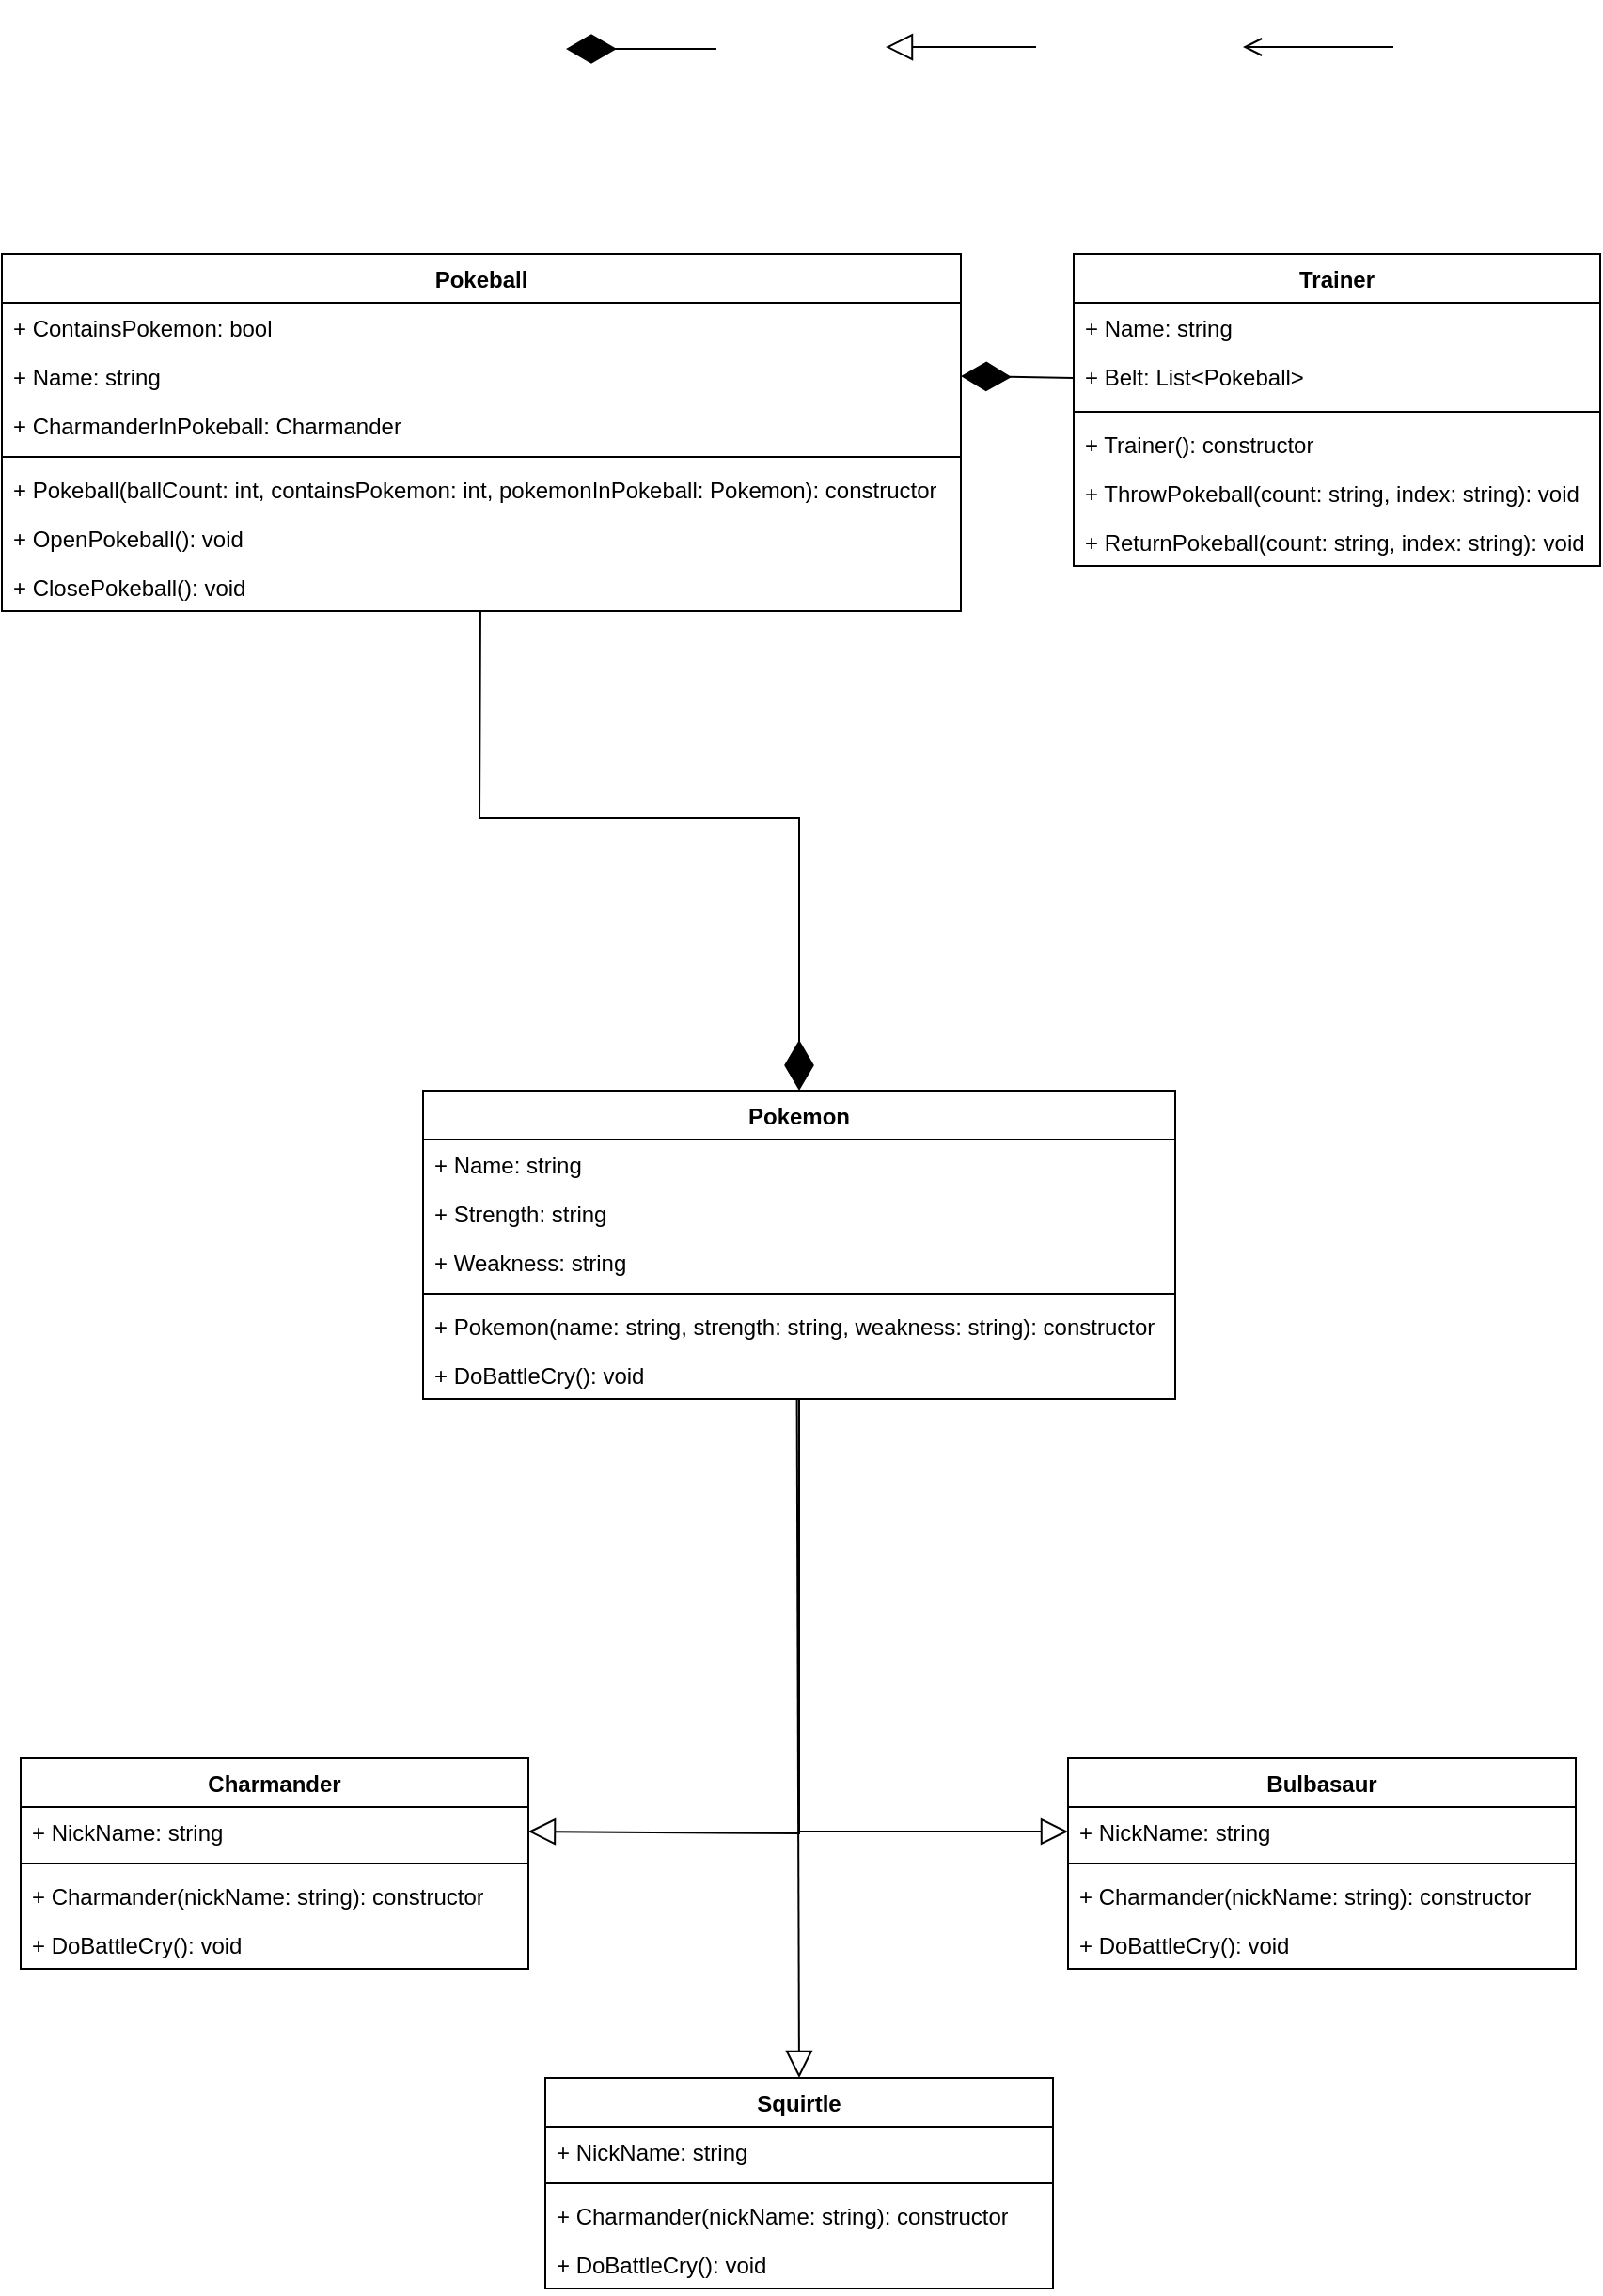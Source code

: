 <mxfile version="26.2.15">
  <diagram name="Page-1" id="kyZQNNxcH7qPZ4VOgdJR">
    <mxGraphModel dx="2492" dy="889" grid="1" gridSize="10" guides="1" tooltips="1" connect="1" arrows="1" fold="1" page="1" pageScale="1" pageWidth="827" pageHeight="1169" math="0" shadow="0">
      <root>
        <mxCell id="0" />
        <mxCell id="1" parent="0" />
        <mxCell id="ttjxa2PPNpsRS-e89n8_-1" value="" style="endArrow=diamondThin;endFill=1;endSize=24;html=1;rounded=0;exitX=0;exitY=0.5;exitDx=0;exitDy=0;entryX=1;entryY=0.5;entryDx=0;entryDy=0;" parent="1" edge="1">
          <mxGeometry width="160" relative="1" as="geometry">
            <mxPoint x="370" y="31" as="sourcePoint" />
            <mxPoint x="290" y="31" as="targetPoint" />
          </mxGeometry>
        </mxCell>
        <mxCell id="ttjxa2PPNpsRS-e89n8_-3" value="" style="endArrow=block;endFill=0;endSize=12;html=1;rounded=0;exitX=0;exitY=0.5;exitDx=0;exitDy=0;entryX=1;entryY=0.5;entryDx=0;entryDy=0;" parent="1" edge="1">
          <mxGeometry width="160" relative="1" as="geometry">
            <mxPoint x="540" y="30.0" as="sourcePoint" />
            <mxPoint x="460" y="30.02" as="targetPoint" />
          </mxGeometry>
        </mxCell>
        <mxCell id="dCA4v8sNwDL7ZRa2vp4m-9" value="Trainer" style="swimlane;fontStyle=1;align=center;verticalAlign=top;childLayout=stackLayout;horizontal=1;startSize=26;horizontalStack=0;resizeParent=1;resizeParentMax=0;resizeLast=0;collapsible=1;marginBottom=0;whiteSpace=wrap;html=1;" parent="1" vertex="1">
          <mxGeometry x="560" y="140" width="280" height="166" as="geometry" />
        </mxCell>
        <mxCell id="dCA4v8sNwDL7ZRa2vp4m-10" value="+ Name: string" style="text;strokeColor=none;fillColor=none;align=left;verticalAlign=top;spacingLeft=4;spacingRight=4;overflow=hidden;rotatable=0;points=[[0,0.5],[1,0.5]];portConstraint=eastwest;whiteSpace=wrap;html=1;" parent="dCA4v8sNwDL7ZRa2vp4m-9" vertex="1">
          <mxGeometry y="26" width="280" height="26" as="geometry" />
        </mxCell>
        <mxCell id="dCA4v8sNwDL7ZRa2vp4m-13" value="+ Belt: List&amp;lt;Pokeball&amp;gt;" style="text;strokeColor=none;fillColor=none;align=left;verticalAlign=top;spacingLeft=4;spacingRight=4;overflow=hidden;rotatable=0;points=[[0,0.5],[1,0.5]];portConstraint=eastwest;whiteSpace=wrap;html=1;" parent="dCA4v8sNwDL7ZRa2vp4m-9" vertex="1">
          <mxGeometry y="52" width="280" height="28" as="geometry" />
        </mxCell>
        <mxCell id="dCA4v8sNwDL7ZRa2vp4m-11" value="" style="line;strokeWidth=1;fillColor=none;align=left;verticalAlign=middle;spacingTop=-1;spacingLeft=3;spacingRight=3;rotatable=0;labelPosition=right;points=[];portConstraint=eastwest;strokeColor=inherit;" parent="dCA4v8sNwDL7ZRa2vp4m-9" vertex="1">
          <mxGeometry y="80" width="280" height="8" as="geometry" />
        </mxCell>
        <mxCell id="dCA4v8sNwDL7ZRa2vp4m-12" value="+ Trainer(): constructor" style="text;strokeColor=none;fillColor=none;align=left;verticalAlign=top;spacingLeft=4;spacingRight=4;overflow=hidden;rotatable=0;points=[[0,0.5],[1,0.5]];portConstraint=eastwest;whiteSpace=wrap;html=1;" parent="dCA4v8sNwDL7ZRa2vp4m-9" vertex="1">
          <mxGeometry y="88" width="280" height="26" as="geometry" />
        </mxCell>
        <mxCell id="dCA4v8sNwDL7ZRa2vp4m-20" value="+ ThrowPokeball(count: string, index: string): void" style="text;strokeColor=none;fillColor=none;align=left;verticalAlign=top;spacingLeft=4;spacingRight=4;overflow=hidden;rotatable=0;points=[[0,0.5],[1,0.5]];portConstraint=eastwest;whiteSpace=wrap;html=1;" parent="dCA4v8sNwDL7ZRa2vp4m-9" vertex="1">
          <mxGeometry y="114" width="280" height="26" as="geometry" />
        </mxCell>
        <mxCell id="VxnnX8TcJplkyzklIBSt-2" value="+ ReturnPokeball(count: string, index: string): void" style="text;strokeColor=none;fillColor=none;align=left;verticalAlign=top;spacingLeft=4;spacingRight=4;overflow=hidden;rotatable=0;points=[[0,0.5],[1,0.5]];portConstraint=eastwest;whiteSpace=wrap;html=1;" parent="dCA4v8sNwDL7ZRa2vp4m-9" vertex="1">
          <mxGeometry y="140" width="280" height="26" as="geometry" />
        </mxCell>
        <mxCell id="dCA4v8sNwDL7ZRa2vp4m-25" value="Pokeball" style="swimlane;fontStyle=1;align=center;verticalAlign=top;childLayout=stackLayout;horizontal=1;startSize=26;horizontalStack=0;resizeParent=1;resizeParentMax=0;resizeLast=0;collapsible=1;marginBottom=0;whiteSpace=wrap;html=1;" parent="1" vertex="1">
          <mxGeometry x="-10" y="140" width="510" height="190" as="geometry" />
        </mxCell>
        <mxCell id="dCA4v8sNwDL7ZRa2vp4m-26" value="+ ContainsPokemon: bool" style="text;strokeColor=none;fillColor=none;align=left;verticalAlign=top;spacingLeft=4;spacingRight=4;overflow=hidden;rotatable=0;points=[[0,0.5],[1,0.5]];portConstraint=eastwest;whiteSpace=wrap;html=1;" parent="dCA4v8sNwDL7ZRa2vp4m-25" vertex="1">
          <mxGeometry y="26" width="510" height="26" as="geometry" />
        </mxCell>
        <mxCell id="dCA4v8sNwDL7ZRa2vp4m-29" value="+ Name: string" style="text;strokeColor=none;fillColor=none;align=left;verticalAlign=top;spacingLeft=4;spacingRight=4;overflow=hidden;rotatable=0;points=[[0,0.5],[1,0.5]];portConstraint=eastwest;whiteSpace=wrap;html=1;" parent="dCA4v8sNwDL7ZRa2vp4m-25" vertex="1">
          <mxGeometry y="52" width="510" height="26" as="geometry" />
        </mxCell>
        <mxCell id="dCA4v8sNwDL7ZRa2vp4m-30" value="+ CharmanderInPokeball: Charmander" style="text;strokeColor=none;fillColor=none;align=left;verticalAlign=top;spacingLeft=4;spacingRight=4;overflow=hidden;rotatable=0;points=[[0,0.5],[1,0.5]];portConstraint=eastwest;whiteSpace=wrap;html=1;" parent="dCA4v8sNwDL7ZRa2vp4m-25" vertex="1">
          <mxGeometry y="78" width="510" height="26" as="geometry" />
        </mxCell>
        <mxCell id="dCA4v8sNwDL7ZRa2vp4m-27" value="" style="line;strokeWidth=1;fillColor=none;align=left;verticalAlign=middle;spacingTop=-1;spacingLeft=3;spacingRight=3;rotatable=0;labelPosition=right;points=[];portConstraint=eastwest;strokeColor=inherit;" parent="dCA4v8sNwDL7ZRa2vp4m-25" vertex="1">
          <mxGeometry y="104" width="510" height="8" as="geometry" />
        </mxCell>
        <mxCell id="dCA4v8sNwDL7ZRa2vp4m-28" value="+ Pokeball(ballCount: int, containsPokemon: int, pokemonInPokeball: Pokemon): constructor" style="text;strokeColor=none;fillColor=none;align=left;verticalAlign=top;spacingLeft=4;spacingRight=4;overflow=hidden;rotatable=0;points=[[0,0.5],[1,0.5]];portConstraint=eastwest;whiteSpace=wrap;html=1;" parent="dCA4v8sNwDL7ZRa2vp4m-25" vertex="1">
          <mxGeometry y="112" width="510" height="26" as="geometry" />
        </mxCell>
        <mxCell id="dCA4v8sNwDL7ZRa2vp4m-31" value="+ OpenPokeball(): void" style="text;strokeColor=none;fillColor=none;align=left;verticalAlign=top;spacingLeft=4;spacingRight=4;overflow=hidden;rotatable=0;points=[[0,0.5],[1,0.5]];portConstraint=eastwest;whiteSpace=wrap;html=1;" parent="dCA4v8sNwDL7ZRa2vp4m-25" vertex="1">
          <mxGeometry y="138" width="510" height="26" as="geometry" />
        </mxCell>
        <mxCell id="VxnnX8TcJplkyzklIBSt-1" value="+ ClosePokeball(): void" style="text;strokeColor=none;fillColor=none;align=left;verticalAlign=top;spacingLeft=4;spacingRight=4;overflow=hidden;rotatable=0;points=[[0,0.5],[1,0.5]];portConstraint=eastwest;whiteSpace=wrap;html=1;" parent="dCA4v8sNwDL7ZRa2vp4m-25" vertex="1">
          <mxGeometry y="164" width="510" height="26" as="geometry" />
        </mxCell>
        <mxCell id="dCA4v8sNwDL7ZRa2vp4m-38" value="Charmander" style="swimlane;fontStyle=1;align=center;verticalAlign=top;childLayout=stackLayout;horizontal=1;startSize=26;horizontalStack=0;resizeParent=1;resizeParentMax=0;resizeLast=0;collapsible=1;marginBottom=0;whiteSpace=wrap;html=1;" parent="1" vertex="1">
          <mxGeometry y="940" width="270" height="112" as="geometry" />
        </mxCell>
        <mxCell id="dCA4v8sNwDL7ZRa2vp4m-39" value="+ NickName: string" style="text;strokeColor=none;fillColor=none;align=left;verticalAlign=top;spacingLeft=4;spacingRight=4;overflow=hidden;rotatable=0;points=[[0,0.5],[1,0.5]];portConstraint=eastwest;whiteSpace=wrap;html=1;" parent="dCA4v8sNwDL7ZRa2vp4m-38" vertex="1">
          <mxGeometry y="26" width="270" height="26" as="geometry" />
        </mxCell>
        <mxCell id="dCA4v8sNwDL7ZRa2vp4m-40" value="" style="line;strokeWidth=1;fillColor=none;align=left;verticalAlign=middle;spacingTop=-1;spacingLeft=3;spacingRight=3;rotatable=0;labelPosition=right;points=[];portConstraint=eastwest;strokeColor=inherit;" parent="dCA4v8sNwDL7ZRa2vp4m-38" vertex="1">
          <mxGeometry y="52" width="270" height="8" as="geometry" />
        </mxCell>
        <mxCell id="dCA4v8sNwDL7ZRa2vp4m-41" value="+ Charmander(nickName: string): constructor" style="text;strokeColor=none;fillColor=none;align=left;verticalAlign=top;spacingLeft=4;spacingRight=4;overflow=hidden;rotatable=0;points=[[0,0.5],[1,0.5]];portConstraint=eastwest;whiteSpace=wrap;html=1;" parent="dCA4v8sNwDL7ZRa2vp4m-38" vertex="1">
          <mxGeometry y="60" width="270" height="26" as="geometry" />
        </mxCell>
        <mxCell id="dCA4v8sNwDL7ZRa2vp4m-44" value="+ DoBattleCry(): void" style="text;strokeColor=none;fillColor=none;align=left;verticalAlign=top;spacingLeft=4;spacingRight=4;overflow=hidden;rotatable=0;points=[[0,0.5],[1,0.5]];portConstraint=eastwest;whiteSpace=wrap;html=1;" parent="dCA4v8sNwDL7ZRa2vp4m-38" vertex="1">
          <mxGeometry y="86" width="270" height="26" as="geometry" />
        </mxCell>
        <mxCell id="VxnnX8TcJplkyzklIBSt-5" value="" style="endArrow=diamondThin;endFill=1;endSize=24;html=1;rounded=0;entryX=0.5;entryY=0;entryDx=0;entryDy=0;exitX=0.499;exitY=1;exitDx=0;exitDy=0;exitPerimeter=0;" parent="1" source="VxnnX8TcJplkyzklIBSt-1" target="Jbp9__uf-buc5pQQ3XPe-1" edge="1">
          <mxGeometry width="160" relative="1" as="geometry">
            <mxPoint x="290" y="360" as="sourcePoint" />
            <mxPoint x="200" y="745" as="targetPoint" />
            <Array as="points">
              <mxPoint x="244" y="440" />
              <mxPoint x="414" y="440" />
            </Array>
          </mxGeometry>
        </mxCell>
        <mxCell id="VxnnX8TcJplkyzklIBSt-6" value="" style="endArrow=diamondThin;endFill=1;endSize=24;html=1;rounded=0;exitX=0;exitY=0.5;exitDx=0;exitDy=0;entryX=1;entryY=0.5;entryDx=0;entryDy=0;" parent="1" source="dCA4v8sNwDL7ZRa2vp4m-13" target="dCA4v8sNwDL7ZRa2vp4m-29" edge="1">
          <mxGeometry width="160" relative="1" as="geometry">
            <mxPoint x="370" y="50" as="sourcePoint" />
            <mxPoint x="290" y="50" as="targetPoint" />
          </mxGeometry>
        </mxCell>
        <mxCell id="Jbp9__uf-buc5pQQ3XPe-1" value="Pokemon" style="swimlane;fontStyle=1;align=center;verticalAlign=top;childLayout=stackLayout;horizontal=1;startSize=26;horizontalStack=0;resizeParent=1;resizeParentMax=0;resizeLast=0;collapsible=1;marginBottom=0;whiteSpace=wrap;html=1;" parent="1" vertex="1">
          <mxGeometry x="214" y="585" width="400" height="164" as="geometry" />
        </mxCell>
        <mxCell id="Jbp9__uf-buc5pQQ3XPe-2" value="+ Name: string" style="text;strokeColor=none;fillColor=none;align=left;verticalAlign=top;spacingLeft=4;spacingRight=4;overflow=hidden;rotatable=0;points=[[0,0.5],[1,0.5]];portConstraint=eastwest;whiteSpace=wrap;html=1;" parent="Jbp9__uf-buc5pQQ3XPe-1" vertex="1">
          <mxGeometry y="26" width="400" height="26" as="geometry" />
        </mxCell>
        <mxCell id="Jbp9__uf-buc5pQQ3XPe-5" value="+ Strength: string" style="text;strokeColor=none;fillColor=none;align=left;verticalAlign=top;spacingLeft=4;spacingRight=4;overflow=hidden;rotatable=0;points=[[0,0.5],[1,0.5]];portConstraint=eastwest;whiteSpace=wrap;html=1;" parent="Jbp9__uf-buc5pQQ3XPe-1" vertex="1">
          <mxGeometry y="52" width="400" height="26" as="geometry" />
        </mxCell>
        <mxCell id="Jbp9__uf-buc5pQQ3XPe-6" value="+ Weakness: string" style="text;strokeColor=none;fillColor=none;align=left;verticalAlign=top;spacingLeft=4;spacingRight=4;overflow=hidden;rotatable=0;points=[[0,0.5],[1,0.5]];portConstraint=eastwest;whiteSpace=wrap;html=1;" parent="Jbp9__uf-buc5pQQ3XPe-1" vertex="1">
          <mxGeometry y="78" width="400" height="26" as="geometry" />
        </mxCell>
        <mxCell id="Jbp9__uf-buc5pQQ3XPe-3" value="" style="line;strokeWidth=1;fillColor=none;align=left;verticalAlign=middle;spacingTop=-1;spacingLeft=3;spacingRight=3;rotatable=0;labelPosition=right;points=[];portConstraint=eastwest;strokeColor=inherit;" parent="Jbp9__uf-buc5pQQ3XPe-1" vertex="1">
          <mxGeometry y="104" width="400" height="8" as="geometry" />
        </mxCell>
        <mxCell id="Jbp9__uf-buc5pQQ3XPe-4" value="+ Pokemon(name: string, strength: string, weakness: string): constructor" style="text;strokeColor=none;fillColor=none;align=left;verticalAlign=top;spacingLeft=4;spacingRight=4;overflow=hidden;rotatable=0;points=[[0,0.5],[1,0.5]];portConstraint=eastwest;whiteSpace=wrap;html=1;" parent="Jbp9__uf-buc5pQQ3XPe-1" vertex="1">
          <mxGeometry y="112" width="400" height="26" as="geometry" />
        </mxCell>
        <mxCell id="Jbp9__uf-buc5pQQ3XPe-7" value="+ DoBattleCry(): void" style="text;strokeColor=none;fillColor=none;align=left;verticalAlign=top;spacingLeft=4;spacingRight=4;overflow=hidden;rotatable=0;points=[[0,0.5],[1,0.5]];portConstraint=eastwest;whiteSpace=wrap;html=1;" parent="Jbp9__uf-buc5pQQ3XPe-1" vertex="1">
          <mxGeometry y="138" width="400" height="26" as="geometry" />
        </mxCell>
        <mxCell id="Jbp9__uf-buc5pQQ3XPe-11" value="" style="html=1;verticalAlign=bottom;endArrow=open;endSize=8;curved=0;rounded=0;" parent="1" edge="1">
          <mxGeometry relative="1" as="geometry">
            <mxPoint x="730" y="30" as="sourcePoint" />
            <mxPoint x="650" y="30" as="targetPoint" />
          </mxGeometry>
        </mxCell>
        <mxCell id="Jbp9__uf-buc5pQQ3XPe-12" value="Squirtle" style="swimlane;fontStyle=1;align=center;verticalAlign=top;childLayout=stackLayout;horizontal=1;startSize=26;horizontalStack=0;resizeParent=1;resizeParentMax=0;resizeLast=0;collapsible=1;marginBottom=0;whiteSpace=wrap;html=1;" parent="1" vertex="1">
          <mxGeometry x="279" y="1110" width="270" height="112" as="geometry" />
        </mxCell>
        <mxCell id="Jbp9__uf-buc5pQQ3XPe-13" value="+ NickName: string" style="text;strokeColor=none;fillColor=none;align=left;verticalAlign=top;spacingLeft=4;spacingRight=4;overflow=hidden;rotatable=0;points=[[0,0.5],[1,0.5]];portConstraint=eastwest;whiteSpace=wrap;html=1;" parent="Jbp9__uf-buc5pQQ3XPe-12" vertex="1">
          <mxGeometry y="26" width="270" height="26" as="geometry" />
        </mxCell>
        <mxCell id="Jbp9__uf-buc5pQQ3XPe-14" value="" style="line;strokeWidth=1;fillColor=none;align=left;verticalAlign=middle;spacingTop=-1;spacingLeft=3;spacingRight=3;rotatable=0;labelPosition=right;points=[];portConstraint=eastwest;strokeColor=inherit;" parent="Jbp9__uf-buc5pQQ3XPe-12" vertex="1">
          <mxGeometry y="52" width="270" height="8" as="geometry" />
        </mxCell>
        <mxCell id="Jbp9__uf-buc5pQQ3XPe-15" value="+ Charmander(nickName: string): constructor" style="text;strokeColor=none;fillColor=none;align=left;verticalAlign=top;spacingLeft=4;spacingRight=4;overflow=hidden;rotatable=0;points=[[0,0.5],[1,0.5]];portConstraint=eastwest;whiteSpace=wrap;html=1;" parent="Jbp9__uf-buc5pQQ3XPe-12" vertex="1">
          <mxGeometry y="60" width="270" height="26" as="geometry" />
        </mxCell>
        <mxCell id="Jbp9__uf-buc5pQQ3XPe-16" value="+ DoBattleCry(): void" style="text;strokeColor=none;fillColor=none;align=left;verticalAlign=top;spacingLeft=4;spacingRight=4;overflow=hidden;rotatable=0;points=[[0,0.5],[1,0.5]];portConstraint=eastwest;whiteSpace=wrap;html=1;" parent="Jbp9__uf-buc5pQQ3XPe-12" vertex="1">
          <mxGeometry y="86" width="270" height="26" as="geometry" />
        </mxCell>
        <mxCell id="Jbp9__uf-buc5pQQ3XPe-17" value="Bulbasaur" style="swimlane;fontStyle=1;align=center;verticalAlign=top;childLayout=stackLayout;horizontal=1;startSize=26;horizontalStack=0;resizeParent=1;resizeParentMax=0;resizeLast=0;collapsible=1;marginBottom=0;whiteSpace=wrap;html=1;" parent="1" vertex="1">
          <mxGeometry x="557" y="940" width="270" height="112" as="geometry" />
        </mxCell>
        <mxCell id="Jbp9__uf-buc5pQQ3XPe-18" value="+ NickName: string" style="text;strokeColor=none;fillColor=none;align=left;verticalAlign=top;spacingLeft=4;spacingRight=4;overflow=hidden;rotatable=0;points=[[0,0.5],[1,0.5]];portConstraint=eastwest;whiteSpace=wrap;html=1;" parent="Jbp9__uf-buc5pQQ3XPe-17" vertex="1">
          <mxGeometry y="26" width="270" height="26" as="geometry" />
        </mxCell>
        <mxCell id="Jbp9__uf-buc5pQQ3XPe-19" value="" style="line;strokeWidth=1;fillColor=none;align=left;verticalAlign=middle;spacingTop=-1;spacingLeft=3;spacingRight=3;rotatable=0;labelPosition=right;points=[];portConstraint=eastwest;strokeColor=inherit;" parent="Jbp9__uf-buc5pQQ3XPe-17" vertex="1">
          <mxGeometry y="52" width="270" height="8" as="geometry" />
        </mxCell>
        <mxCell id="Jbp9__uf-buc5pQQ3XPe-20" value="+ Charmander(nickName: string): constructor" style="text;strokeColor=none;fillColor=none;align=left;verticalAlign=top;spacingLeft=4;spacingRight=4;overflow=hidden;rotatable=0;points=[[0,0.5],[1,0.5]];portConstraint=eastwest;whiteSpace=wrap;html=1;" parent="Jbp9__uf-buc5pQQ3XPe-17" vertex="1">
          <mxGeometry y="60" width="270" height="26" as="geometry" />
        </mxCell>
        <mxCell id="Jbp9__uf-buc5pQQ3XPe-21" value="+ DoBattleCry(): void" style="text;strokeColor=none;fillColor=none;align=left;verticalAlign=top;spacingLeft=4;spacingRight=4;overflow=hidden;rotatable=0;points=[[0,0.5],[1,0.5]];portConstraint=eastwest;whiteSpace=wrap;html=1;" parent="Jbp9__uf-buc5pQQ3XPe-17" vertex="1">
          <mxGeometry y="86" width="270" height="26" as="geometry" />
        </mxCell>
        <mxCell id="Jbp9__uf-buc5pQQ3XPe-22" value="" style="endArrow=block;endFill=0;endSize=12;html=1;rounded=0;entryX=0.5;entryY=0;entryDx=0;entryDy=0;exitX=0.497;exitY=1.005;exitDx=0;exitDy=0;exitPerimeter=0;" parent="1" source="Jbp9__uf-buc5pQQ3XPe-7" target="Jbp9__uf-buc5pQQ3XPe-12" edge="1">
          <mxGeometry width="160" relative="1" as="geometry">
            <mxPoint x="440" y="790" as="sourcePoint" />
            <mxPoint x="390" y="860.02" as="targetPoint" />
          </mxGeometry>
        </mxCell>
        <mxCell id="Jbp9__uf-buc5pQQ3XPe-23" value="" style="endArrow=block;endFill=0;endSize=12;html=1;rounded=0;entryX=1;entryY=0.5;entryDx=0;entryDy=0;exitX=0.497;exitY=1.005;exitDx=0;exitDy=0;exitPerimeter=0;" parent="1" target="dCA4v8sNwDL7ZRa2vp4m-39" edge="1">
          <mxGeometry width="160" relative="1" as="geometry">
            <mxPoint x="414" y="749" as="sourcePoint" />
            <mxPoint x="415" y="1110" as="targetPoint" />
            <Array as="points">
              <mxPoint x="414" y="980" />
            </Array>
          </mxGeometry>
        </mxCell>
        <mxCell id="Jbp9__uf-buc5pQQ3XPe-24" value="" style="endArrow=block;endFill=0;endSize=12;html=1;rounded=0;entryX=0;entryY=0.5;entryDx=0;entryDy=0;exitX=0.497;exitY=1.005;exitDx=0;exitDy=0;exitPerimeter=0;" parent="1" target="Jbp9__uf-buc5pQQ3XPe-18" edge="1">
          <mxGeometry width="160" relative="1" as="geometry">
            <mxPoint x="414" y="749" as="sourcePoint" />
            <mxPoint x="415" y="1110" as="targetPoint" />
            <Array as="points">
              <mxPoint x="414" y="979" />
            </Array>
          </mxGeometry>
        </mxCell>
      </root>
    </mxGraphModel>
  </diagram>
</mxfile>

